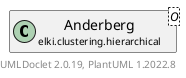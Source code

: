 @startuml
    remove .*\.(Instance|Par|Parameterizer|Factory)$
    set namespaceSeparator none
    hide empty fields
    hide empty methods

    class "<size:14>Anderberg.Instance\n<size:10>elki.clustering.hierarchical" as elki.clustering.hierarchical.Anderberg.Instance [[Anderberg.Instance.html]] {
        #bestd: double[]
        #besti: int[]
        +Instance(Linkage)
        +run(ClusterDistanceMatrix, ClusterMergeHistoryBuilder): ClusterMergeHistory
        {static} #initializeNNCache(double[], double[], int[]): void
        #findMerge(): int
        #merge(double, int, int): void
        #updateMatrix(double, int, int, int, int): void
        {static} #updateCache(double[], double[], int[], int, int, int, double): void
        {static} #findBest(double[], double[], int[], int): void
    }

    class "<size:14>AGNES.Instance\n<size:10>elki.clustering.hierarchical" as elki.clustering.hierarchical.AGNES.Instance [[AGNES.Instance.html]]
    class "<size:14>Anderberg\n<size:10>elki.clustering.hierarchical" as elki.clustering.hierarchical.Anderberg<O> [[Anderberg.html]]

    elki.clustering.hierarchical.AGNES.Instance <|-- elki.clustering.hierarchical.Anderberg.Instance
    elki.clustering.hierarchical.Anderberg +-- elki.clustering.hierarchical.Anderberg.Instance

    center footer UMLDoclet 2.0.19, PlantUML 1.2022.8
@enduml
